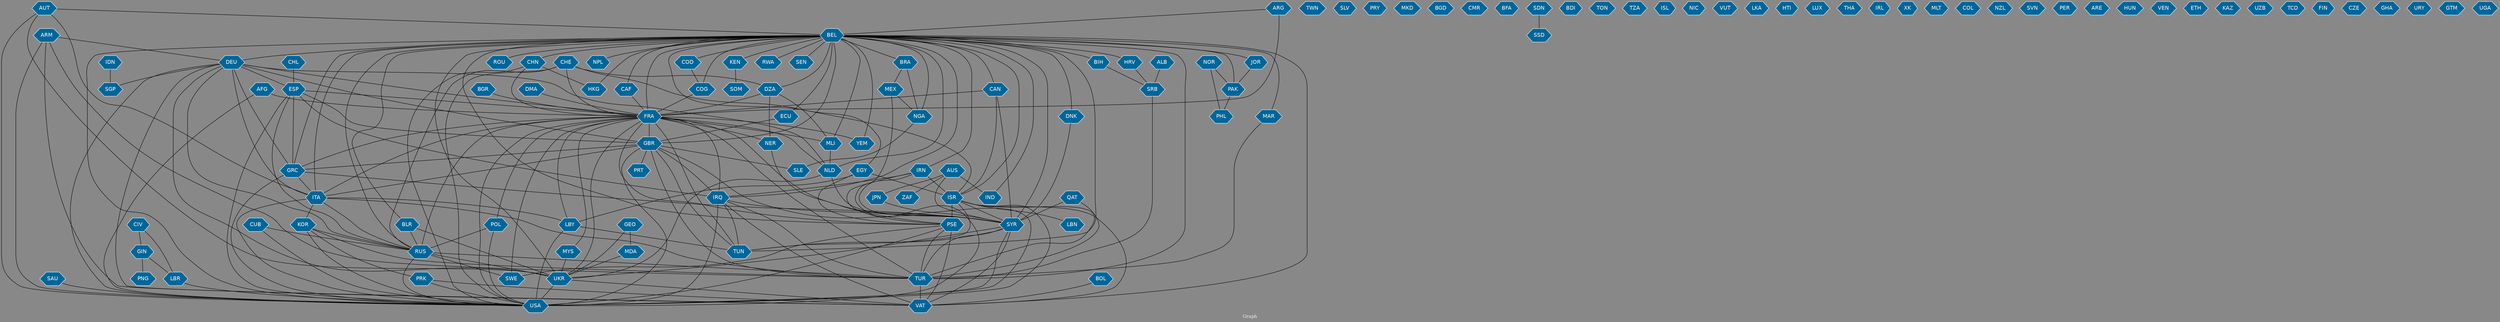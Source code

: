 // Countries together in item graph
graph {
	graph [bgcolor="#888888" fontcolor=white fontsize=12 label="Graph" outputorder=edgesfirst overlap=prism]
	node [color=white fillcolor="#006699" fontcolor=white fontname=Helvetica shape=hexagon style=filled]
	edge [arrowhead=open color=black fontcolor=white fontname=Courier fontsize=12]
		BEL [label=BEL]
		TWN [label=TWN]
		FRA [label=FRA]
		USA [label=USA]
		ISR [label=ISR]
		IRQ [label=IRQ]
		PSE [label=PSE]
		GBR [label=GBR]
		CAN [label=CAN]
		EGY [label=EGY]
		SLV [label=SLV]
		GEO [label=GEO]
		AFG [label=AFG]
		MAR [label=MAR]
		LBY [label=LBY]
		TUN [label=TUN]
		MEX [label=MEX]
		IDN [label=IDN]
		SGP [label=SGP]
		DNK [label=DNK]
		MYS [label=MYS]
		PAK [label=PAK]
		PRT [label=PRT]
		PRY [label=PRY]
		MLI [label=MLI]
		RUS [label=RUS]
		UKR [label=UKR]
		ESP [label=ESP]
		DZA [label=DZA]
		BRA [label=BRA]
		MKD [label=MKD]
		ZAF [label=ZAF]
		VAT [label=VAT]
		SYR [label=SYR]
		BGD [label=BGD]
		CHL [label=CHL]
		DEU [label=DEU]
		IRN [label=IRN]
		AUS [label=AUS]
		CHN [label=CHN]
		KEN [label=KEN]
		CMR [label=CMR]
		GRC [label=GRC]
		ITA [label=ITA]
		CUB [label=CUB]
		TUR [label=TUR]
		BFA [label=BFA]
		NLD [label=NLD]
		SAU [label=SAU]
		YEM [label=YEM]
		ROU [label=ROU]
		SDN [label=SDN]
		PHL [label=PHL]
		IND [label=IND]
		BDI [label=BDI]
		NPL [label=NPL]
		TON [label=TON]
		PRK [label=PRK]
		TZA [label=TZA]
		HKG [label=HKG]
		JPN [label=JPN]
		ISL [label=ISL]
		CHE [label=CHE]
		AUT [label=AUT]
		NIC [label=NIC]
		SRB [label=SRB]
		LBR [label=LBR]
		VUT [label=VUT]
		POL [label=POL]
		LKA [label=LKA]
		KOR [label=KOR]
		JOR [label=JOR]
		ALB [label=ALB]
		HTI [label=HTI]
		LUX [label=LUX]
		ECU [label=ECU]
		NGA [label=NGA]
		GIN [label=GIN]
		CIV [label=CIV]
		THA [label=THA]
		COG [label=COG]
		IRL [label=IRL]
		HRV [label=HRV]
		ARG [label=ARG]
		XK [label=XK]
		MDA [label=MDA]
		MLT [label=MLT]
		BOL [label=BOL]
		BIH [label=BIH]
		BLR [label=BLR]
		COL [label=COL]
		NZL [label=NZL]
		SWE [label=SWE]
		QAT [label=QAT]
		LBN [label=LBN]
		NER [label=NER]
		CAF [label=CAF]
		COD [label=COD]
		SVN [label=SVN]
		PER [label=PER]
		SSD [label=SSD]
		SOM [label=SOM]
		SLE [label=SLE]
		ARE [label=ARE]
		HUN [label=HUN]
		VEN [label=VEN]
		ETH [label=ETH]
		KAZ [label=KAZ]
		UZB [label=UZB]
		PNG [label=PNG]
		DMA [label=DMA]
		NOR [label=NOR]
		TCD [label=TCD]
		FIN [label=FIN]
		ARM [label=ARM]
		RWA [label=RWA]
		CZE [label=CZE]
		GHA [label=GHA]
		BGR [label=BGR]
		URY [label=URY]
		SEN [label=SEN]
		GTM [label=GTM]
		UGA [label=UGA]
			FRA -- MLI [weight=4]
			ALB -- SRB [weight=2]
			SYR -- TUR [weight=2]
			BEL -- RWA [weight=1]
			BEL -- TUN [weight=8]
			SYR -- VAT [weight=1]
			BEL -- COD [weight=1]
			CIV -- LBR [weight=1]
			GEO -- UKR [weight=1]
			AUT -- ITA [weight=1]
			CAF -- FRA [weight=2]
			CAN -- SYR [weight=1]
			GIN -- PNG [weight=2]
			MEX -- NGA [weight=1]
			DZA -- NER [weight=1]
			RUS -- TUR [weight=1]
			BEL -- ECU [weight=1]
			GBR -- TUN [weight=1]
			GEO -- MDA [weight=1]
			LBY -- TUN [weight=2]
			ITA -- RUS [weight=2]
			ARM -- TUR [weight=1]
			BIH -- SRB [weight=1]
			NLD -- UKR [weight=1]
			BEL -- COG [weight=4]
			DEU -- GBR [weight=1]
			GBR -- PRT [weight=2]
			FRA -- NLD [weight=2]
			AFG -- USA [weight=2]
			DMA -- FRA [weight=1]
			TUR -- VAT [weight=2]
			CHE -- USA [weight=1]
			PSE -- VAT [weight=1]
			BEL -- GRC [weight=4]
			AUS -- JPN [weight=1]
			IRN -- ISR [weight=4]
			BEL -- FRA [weight=21]
			LBR -- USA [weight=1]
			LBY -- USA [weight=2]
			BEL -- PSE [weight=3]
			FRA -- YEM [weight=1]
			SDN -- SSD [weight=1]
			COG -- FRA [weight=1]
			AUT -- USA [weight=1]
			PAK -- PHL [weight=1]
			GBR -- GRC [weight=1]
			MAR -- TUR [weight=1]
			ISR -- TUN [weight=2]
			BEL -- SEN [weight=1]
			PRK -- USA [weight=10]
			QAT -- TUR [weight=1]
			DEU -- ESP [weight=1]
			ARM -- DEU [weight=1]
			BEL -- DEU [weight=3]
			ISR -- LBN [weight=1]
			BEL -- PAK [weight=1]
			RUS -- SWE [weight=1]
			PSE -- SWE [weight=1]
			CUB -- RUS [weight=1]
			BEL -- ISR [weight=4]
			AUT -- BEL [weight=1]
			BEL -- HKG [weight=1]
			BEL -- USA [weight=4]
			BEL -- MLI [weight=12]
			DEU -- RUS [weight=5]
			BEL -- KEN [weight=4]
			BEL -- CAN [weight=2]
			CHN -- USA [weight=2]
			BEL -- EGY [weight=1]
			EGY -- PSE [weight=3]
			BEL -- BRA [weight=2]
			CHE -- RUS [weight=1]
			FRA -- NER [weight=1]
			EGY -- ISR [weight=1]
			BLR -- RUS [weight=1]
			FRA -- LBY [weight=1]
			DEU -- ITA [weight=3]
			ISR -- TUR [weight=2]
			ISR -- VAT [weight=3]
			BEL -- IND [weight=1]
			DZA -- FRA [weight=17]
			BEL -- RUS [weight=1]
			CHE -- ISR [weight=1]
			BLR -- UKR [weight=4]
			GBR -- SLE [weight=1]
			CHE -- DZA [weight=1]
			CHL -- ESP [weight=1]
			ARG -- FRA [weight=9]
			UKR -- USA [weight=10]
			PSE -- USA [weight=7]
			IRQ -- SYR [weight=10]
			DEU -- VAT [weight=2]
			CHN -- FRA [weight=1]
			ISR -- USA [weight=6]
			DEU -- GRC [weight=6]
			BRA -- MEX [weight=1]
			BEL -- CHN [weight=2]
			DNK -- SYR [weight=1]
			KEN -- SOM [weight=3]
			BEL -- BIH [weight=1]
			IDN -- SGP [weight=2]
			MYS -- UKR [weight=2]
			IRN -- PSE [weight=1]
			BOL -- VAT [weight=1]
			ESP -- RUS [weight=1]
			BEL -- GBR [weight=3]
			DZA -- MLI [weight=5]
			POL -- USA [weight=1]
			GBR -- IRQ [weight=2]
			GBR -- SYR [weight=1]
			FRA -- USA [weight=13]
			DEU -- FRA [weight=12]
			BEL -- ROU [weight=1]
			ISR -- PSE [weight=89]
			BEL -- HRV [weight=1]
			AFG -- FRA [weight=1]
			FRA -- GBR [weight=3]
			ITA -- TUR [weight=1]
			BEL -- VAT [weight=3]
			CUB -- USA [weight=5]
			IRN -- IRQ [weight=3]
			GRC -- ITA [weight=1]
			BRA -- NGA [weight=1]
			GRC -- SYR [weight=1]
			ARG -- BEL [weight=2]
			ESP -- FRA [weight=2]
			KOR -- PRK [weight=2]
			BEL -- ITA [weight=4]
			SYR -- UKR [weight=1]
			ECU -- GBR [weight=1]
			NLD -- SYR [weight=1]
			ESP -- IRQ [weight=1]
			DEU -- NLD [weight=1]
			FRA -- SYR [weight=6]
			FRA -- PSE [weight=7]
			ITA -- KOR [weight=1]
			MLI -- NLD [weight=2]
			CAN -- FRA [weight=2]
			RUS -- UKR [weight=91]
			ITA -- USA [weight=1]
			KOR -- USA [weight=2]
			FRA -- RUS [weight=7]
			IRN -- USA [weight=2]
			GRC -- USA [weight=1]
			JOR -- PAK [weight=1]
			AUT -- UKR [weight=1]
			BEL -- NGA [weight=1]
			ESP -- GBR [weight=2]
			BEL -- YEM [weight=1]
			POL -- RUS [weight=2]
			EGY -- LBY [weight=3]
			ESP -- USA [weight=1]
			FRA -- MYS [weight=1]
			ARM -- VAT [weight=1]
			GBR -- USA [weight=3]
			BEL -- UKR [weight=7]
			BEL -- IRN [weight=2]
			ITA -- LBY [weight=1]
			GIN -- LBR [weight=1]
			FRA -- GRC [weight=3]
			NOR -- PAK [weight=1]
			MEX -- USA [weight=1]
			ESP -- GRC [weight=2]
			SYR -- USA [weight=12]
			DEU -- UKR [weight=6]
			BGR -- FRA [weight=2]
			BEL -- NPL [weight=7]
			PSE -- TUR [weight=2]
			CAN -- ISR [weight=1]
			NER -- PSE [weight=1]
			SYR -- TUN [weight=1]
			ISR -- SYR [weight=1]
			DEU -- SGP [weight=1]
			IRQ -- USA [weight=28]
			CIV -- GIN [weight=1]
			FRA -- IRQ [weight=6]
			FRA -- POL [weight=2]
			AUS -- IND [weight=1]
			IRQ -- TUN [weight=2]
			QAT -- SYR [weight=1]
			AUS -- SYR [weight=1]
			FRA -- TUR [weight=2]
			GBR -- TUR [weight=1]
			BEL -- JOR [weight=1]
			JPN -- SYR [weight=2]
			HRV -- SRB [weight=1]
			BEL -- SYR [weight=8]
			NOR -- PHL [weight=1]
			BEL -- TUR [weight=1]
			ARM -- USA [weight=1]
			BEL -- IRQ [weight=17]
			KOR -- RUS [weight=1]
			RUS -- USA [weight=17]
			BEL -- DZA [weight=2]
			DEU -- USA [weight=6]
			KOR -- TUR [weight=1]
			FRA -- ITA [weight=1]
			UKR -- VAT [weight=1]
			GBR -- ITA [weight=1]
			MDA -- UKR [weight=1]
			BEL -- MAR [weight=1]
			BEL -- CAF [weight=1]
			BEL -- DNK [weight=1]
			PRK -- VAT [weight=2]
			COD -- COG [weight=1]
			CHE -- FRA [weight=1]
			BEL -- NLD [weight=1]
			IRQ -- TUR [weight=1]
			NGA -- SLE [weight=1]
			FRA -- UKR [weight=5]
			FRA -- TUN [weight=4]
			IRQ -- VAT [weight=4]
			SRB -- TUR [weight=1]
			AUS -- ZAF [weight=1]
			SAU -- USA [weight=1]
			BEL -- BLR [weight=1]
			CHN -- HKG [weight=1]
			FRA -- SWE [weight=1]
}